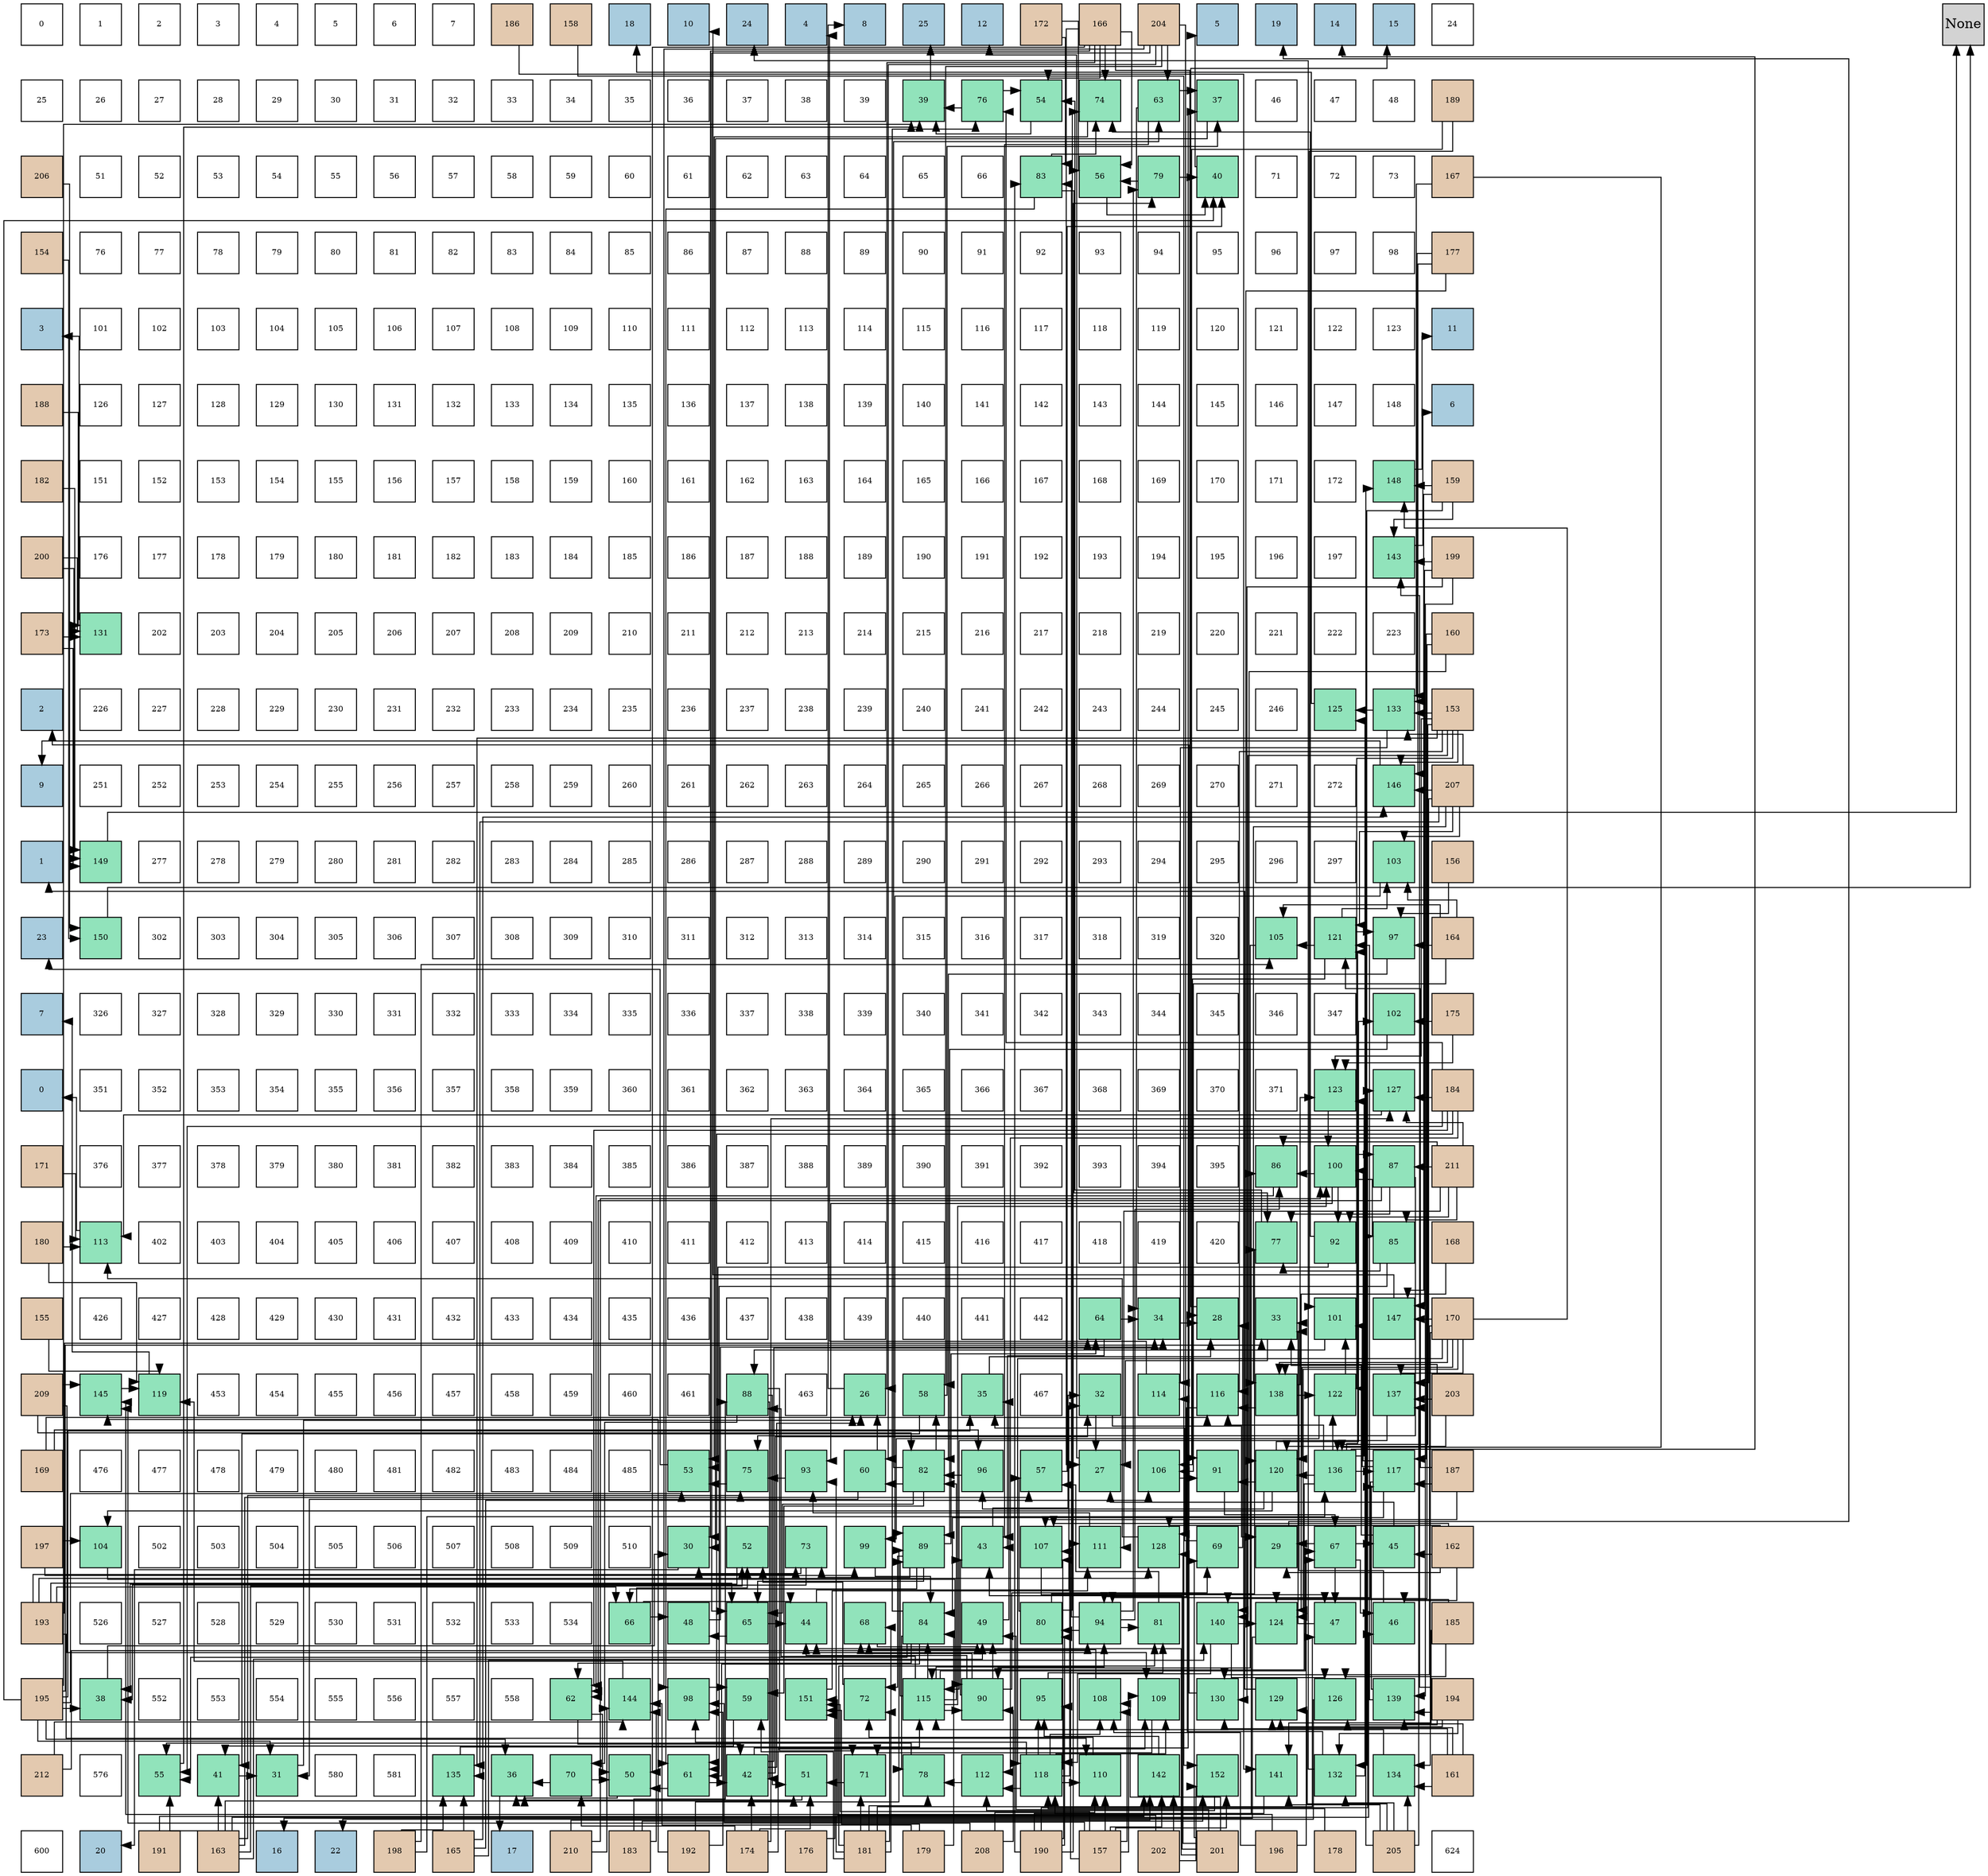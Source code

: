 digraph layout{
 rankdir=TB;
 splines=ortho;
 node [style=filled shape=square fixedsize=true width=0.6];
0[label="0", fontsize=8, fillcolor="#ffffff"];
1[label="1", fontsize=8, fillcolor="#ffffff"];
2[label="2", fontsize=8, fillcolor="#ffffff"];
3[label="3", fontsize=8, fillcolor="#ffffff"];
4[label="4", fontsize=8, fillcolor="#ffffff"];
5[label="5", fontsize=8, fillcolor="#ffffff"];
6[label="6", fontsize=8, fillcolor="#ffffff"];
7[label="7", fontsize=8, fillcolor="#ffffff"];
8[label="186", fontsize=8, fillcolor="#e3c9af"];
9[label="158", fontsize=8, fillcolor="#e3c9af"];
10[label="18", fontsize=8, fillcolor="#a9ccde"];
11[label="10", fontsize=8, fillcolor="#a9ccde"];
12[label="24", fontsize=8, fillcolor="#a9ccde"];
13[label="4", fontsize=8, fillcolor="#a9ccde"];
14[label="8", fontsize=8, fillcolor="#a9ccde"];
15[label="25", fontsize=8, fillcolor="#a9ccde"];
16[label="12", fontsize=8, fillcolor="#a9ccde"];
17[label="172", fontsize=8, fillcolor="#e3c9af"];
18[label="166", fontsize=8, fillcolor="#e3c9af"];
19[label="204", fontsize=8, fillcolor="#e3c9af"];
20[label="5", fontsize=8, fillcolor="#a9ccde"];
21[label="19", fontsize=8, fillcolor="#a9ccde"];
22[label="14", fontsize=8, fillcolor="#a9ccde"];
23[label="15", fontsize=8, fillcolor="#a9ccde"];
24[label="24", fontsize=8, fillcolor="#ffffff"];
25[label="25", fontsize=8, fillcolor="#ffffff"];
26[label="26", fontsize=8, fillcolor="#ffffff"];
27[label="27", fontsize=8, fillcolor="#ffffff"];
28[label="28", fontsize=8, fillcolor="#ffffff"];
29[label="29", fontsize=8, fillcolor="#ffffff"];
30[label="30", fontsize=8, fillcolor="#ffffff"];
31[label="31", fontsize=8, fillcolor="#ffffff"];
32[label="32", fontsize=8, fillcolor="#ffffff"];
33[label="33", fontsize=8, fillcolor="#ffffff"];
34[label="34", fontsize=8, fillcolor="#ffffff"];
35[label="35", fontsize=8, fillcolor="#ffffff"];
36[label="36", fontsize=8, fillcolor="#ffffff"];
37[label="37", fontsize=8, fillcolor="#ffffff"];
38[label="38", fontsize=8, fillcolor="#ffffff"];
39[label="39", fontsize=8, fillcolor="#ffffff"];
40[label="39", fontsize=8, fillcolor="#91e3bb"];
41[label="76", fontsize=8, fillcolor="#91e3bb"];
42[label="54", fontsize=8, fillcolor="#91e3bb"];
43[label="74", fontsize=8, fillcolor="#91e3bb"];
44[label="63", fontsize=8, fillcolor="#91e3bb"];
45[label="37", fontsize=8, fillcolor="#91e3bb"];
46[label="46", fontsize=8, fillcolor="#ffffff"];
47[label="47", fontsize=8, fillcolor="#ffffff"];
48[label="48", fontsize=8, fillcolor="#ffffff"];
49[label="189", fontsize=8, fillcolor="#e3c9af"];
50[label="206", fontsize=8, fillcolor="#e3c9af"];
51[label="51", fontsize=8, fillcolor="#ffffff"];
52[label="52", fontsize=8, fillcolor="#ffffff"];
53[label="53", fontsize=8, fillcolor="#ffffff"];
54[label="54", fontsize=8, fillcolor="#ffffff"];
55[label="55", fontsize=8, fillcolor="#ffffff"];
56[label="56", fontsize=8, fillcolor="#ffffff"];
57[label="57", fontsize=8, fillcolor="#ffffff"];
58[label="58", fontsize=8, fillcolor="#ffffff"];
59[label="59", fontsize=8, fillcolor="#ffffff"];
60[label="60", fontsize=8, fillcolor="#ffffff"];
61[label="61", fontsize=8, fillcolor="#ffffff"];
62[label="62", fontsize=8, fillcolor="#ffffff"];
63[label="63", fontsize=8, fillcolor="#ffffff"];
64[label="64", fontsize=8, fillcolor="#ffffff"];
65[label="65", fontsize=8, fillcolor="#ffffff"];
66[label="66", fontsize=8, fillcolor="#ffffff"];
67[label="83", fontsize=8, fillcolor="#91e3bb"];
68[label="56", fontsize=8, fillcolor="#91e3bb"];
69[label="79", fontsize=8, fillcolor="#91e3bb"];
70[label="40", fontsize=8, fillcolor="#91e3bb"];
71[label="71", fontsize=8, fillcolor="#ffffff"];
72[label="72", fontsize=8, fillcolor="#ffffff"];
73[label="73", fontsize=8, fillcolor="#ffffff"];
74[label="167", fontsize=8, fillcolor="#e3c9af"];
75[label="154", fontsize=8, fillcolor="#e3c9af"];
76[label="76", fontsize=8, fillcolor="#ffffff"];
77[label="77", fontsize=8, fillcolor="#ffffff"];
78[label="78", fontsize=8, fillcolor="#ffffff"];
79[label="79", fontsize=8, fillcolor="#ffffff"];
80[label="80", fontsize=8, fillcolor="#ffffff"];
81[label="81", fontsize=8, fillcolor="#ffffff"];
82[label="82", fontsize=8, fillcolor="#ffffff"];
83[label="83", fontsize=8, fillcolor="#ffffff"];
84[label="84", fontsize=8, fillcolor="#ffffff"];
85[label="85", fontsize=8, fillcolor="#ffffff"];
86[label="86", fontsize=8, fillcolor="#ffffff"];
87[label="87", fontsize=8, fillcolor="#ffffff"];
88[label="88", fontsize=8, fillcolor="#ffffff"];
89[label="89", fontsize=8, fillcolor="#ffffff"];
90[label="90", fontsize=8, fillcolor="#ffffff"];
91[label="91", fontsize=8, fillcolor="#ffffff"];
92[label="92", fontsize=8, fillcolor="#ffffff"];
93[label="93", fontsize=8, fillcolor="#ffffff"];
94[label="94", fontsize=8, fillcolor="#ffffff"];
95[label="95", fontsize=8, fillcolor="#ffffff"];
96[label="96", fontsize=8, fillcolor="#ffffff"];
97[label="97", fontsize=8, fillcolor="#ffffff"];
98[label="98", fontsize=8, fillcolor="#ffffff"];
99[label="177", fontsize=8, fillcolor="#e3c9af"];
100[label="3", fontsize=8, fillcolor="#a9ccde"];
101[label="101", fontsize=8, fillcolor="#ffffff"];
102[label="102", fontsize=8, fillcolor="#ffffff"];
103[label="103", fontsize=8, fillcolor="#ffffff"];
104[label="104", fontsize=8, fillcolor="#ffffff"];
105[label="105", fontsize=8, fillcolor="#ffffff"];
106[label="106", fontsize=8, fillcolor="#ffffff"];
107[label="107", fontsize=8, fillcolor="#ffffff"];
108[label="108", fontsize=8, fillcolor="#ffffff"];
109[label="109", fontsize=8, fillcolor="#ffffff"];
110[label="110", fontsize=8, fillcolor="#ffffff"];
111[label="111", fontsize=8, fillcolor="#ffffff"];
112[label="112", fontsize=8, fillcolor="#ffffff"];
113[label="113", fontsize=8, fillcolor="#ffffff"];
114[label="114", fontsize=8, fillcolor="#ffffff"];
115[label="115", fontsize=8, fillcolor="#ffffff"];
116[label="116", fontsize=8, fillcolor="#ffffff"];
117[label="117", fontsize=8, fillcolor="#ffffff"];
118[label="118", fontsize=8, fillcolor="#ffffff"];
119[label="119", fontsize=8, fillcolor="#ffffff"];
120[label="120", fontsize=8, fillcolor="#ffffff"];
121[label="121", fontsize=8, fillcolor="#ffffff"];
122[label="122", fontsize=8, fillcolor="#ffffff"];
123[label="123", fontsize=8, fillcolor="#ffffff"];
124[label="11", fontsize=8, fillcolor="#a9ccde"];
125[label="188", fontsize=8, fillcolor="#e3c9af"];
126[label="126", fontsize=8, fillcolor="#ffffff"];
127[label="127", fontsize=8, fillcolor="#ffffff"];
128[label="128", fontsize=8, fillcolor="#ffffff"];
129[label="129", fontsize=8, fillcolor="#ffffff"];
130[label="130", fontsize=8, fillcolor="#ffffff"];
131[label="131", fontsize=8, fillcolor="#ffffff"];
132[label="132", fontsize=8, fillcolor="#ffffff"];
133[label="133", fontsize=8, fillcolor="#ffffff"];
134[label="134", fontsize=8, fillcolor="#ffffff"];
135[label="135", fontsize=8, fillcolor="#ffffff"];
136[label="136", fontsize=8, fillcolor="#ffffff"];
137[label="137", fontsize=8, fillcolor="#ffffff"];
138[label="138", fontsize=8, fillcolor="#ffffff"];
139[label="139", fontsize=8, fillcolor="#ffffff"];
140[label="140", fontsize=8, fillcolor="#ffffff"];
141[label="141", fontsize=8, fillcolor="#ffffff"];
142[label="142", fontsize=8, fillcolor="#ffffff"];
143[label="143", fontsize=8, fillcolor="#ffffff"];
144[label="144", fontsize=8, fillcolor="#ffffff"];
145[label="145", fontsize=8, fillcolor="#ffffff"];
146[label="146", fontsize=8, fillcolor="#ffffff"];
147[label="147", fontsize=8, fillcolor="#ffffff"];
148[label="148", fontsize=8, fillcolor="#ffffff"];
149[label="6", fontsize=8, fillcolor="#a9ccde"];
150[label="182", fontsize=8, fillcolor="#e3c9af"];
151[label="151", fontsize=8, fillcolor="#ffffff"];
152[label="152", fontsize=8, fillcolor="#ffffff"];
153[label="153", fontsize=8, fillcolor="#ffffff"];
154[label="154", fontsize=8, fillcolor="#ffffff"];
155[label="155", fontsize=8, fillcolor="#ffffff"];
156[label="156", fontsize=8, fillcolor="#ffffff"];
157[label="157", fontsize=8, fillcolor="#ffffff"];
158[label="158", fontsize=8, fillcolor="#ffffff"];
159[label="159", fontsize=8, fillcolor="#ffffff"];
160[label="160", fontsize=8, fillcolor="#ffffff"];
161[label="161", fontsize=8, fillcolor="#ffffff"];
162[label="162", fontsize=8, fillcolor="#ffffff"];
163[label="163", fontsize=8, fillcolor="#ffffff"];
164[label="164", fontsize=8, fillcolor="#ffffff"];
165[label="165", fontsize=8, fillcolor="#ffffff"];
166[label="166", fontsize=8, fillcolor="#ffffff"];
167[label="167", fontsize=8, fillcolor="#ffffff"];
168[label="168", fontsize=8, fillcolor="#ffffff"];
169[label="169", fontsize=8, fillcolor="#ffffff"];
170[label="170", fontsize=8, fillcolor="#ffffff"];
171[label="171", fontsize=8, fillcolor="#ffffff"];
172[label="172", fontsize=8, fillcolor="#ffffff"];
173[label="148", fontsize=8, fillcolor="#91e3bb"];
174[label="159", fontsize=8, fillcolor="#e3c9af"];
175[label="200", fontsize=8, fillcolor="#e3c9af"];
176[label="176", fontsize=8, fillcolor="#ffffff"];
177[label="177", fontsize=8, fillcolor="#ffffff"];
178[label="178", fontsize=8, fillcolor="#ffffff"];
179[label="179", fontsize=8, fillcolor="#ffffff"];
180[label="180", fontsize=8, fillcolor="#ffffff"];
181[label="181", fontsize=8, fillcolor="#ffffff"];
182[label="182", fontsize=8, fillcolor="#ffffff"];
183[label="183", fontsize=8, fillcolor="#ffffff"];
184[label="184", fontsize=8, fillcolor="#ffffff"];
185[label="185", fontsize=8, fillcolor="#ffffff"];
186[label="186", fontsize=8, fillcolor="#ffffff"];
187[label="187", fontsize=8, fillcolor="#ffffff"];
188[label="188", fontsize=8, fillcolor="#ffffff"];
189[label="189", fontsize=8, fillcolor="#ffffff"];
190[label="190", fontsize=8, fillcolor="#ffffff"];
191[label="191", fontsize=8, fillcolor="#ffffff"];
192[label="192", fontsize=8, fillcolor="#ffffff"];
193[label="193", fontsize=8, fillcolor="#ffffff"];
194[label="194", fontsize=8, fillcolor="#ffffff"];
195[label="195", fontsize=8, fillcolor="#ffffff"];
196[label="196", fontsize=8, fillcolor="#ffffff"];
197[label="197", fontsize=8, fillcolor="#ffffff"];
198[label="143", fontsize=8, fillcolor="#91e3bb"];
199[label="199", fontsize=8, fillcolor="#e3c9af"];
200[label="173", fontsize=8, fillcolor="#e3c9af"];
201[label="131", fontsize=8, fillcolor="#91e3bb"];
202[label="202", fontsize=8, fillcolor="#ffffff"];
203[label="203", fontsize=8, fillcolor="#ffffff"];
204[label="204", fontsize=8, fillcolor="#ffffff"];
205[label="205", fontsize=8, fillcolor="#ffffff"];
206[label="206", fontsize=8, fillcolor="#ffffff"];
207[label="207", fontsize=8, fillcolor="#ffffff"];
208[label="208", fontsize=8, fillcolor="#ffffff"];
209[label="209", fontsize=8, fillcolor="#ffffff"];
210[label="210", fontsize=8, fillcolor="#ffffff"];
211[label="211", fontsize=8, fillcolor="#ffffff"];
212[label="212", fontsize=8, fillcolor="#ffffff"];
213[label="213", fontsize=8, fillcolor="#ffffff"];
214[label="214", fontsize=8, fillcolor="#ffffff"];
215[label="215", fontsize=8, fillcolor="#ffffff"];
216[label="216", fontsize=8, fillcolor="#ffffff"];
217[label="217", fontsize=8, fillcolor="#ffffff"];
218[label="218", fontsize=8, fillcolor="#ffffff"];
219[label="219", fontsize=8, fillcolor="#ffffff"];
220[label="220", fontsize=8, fillcolor="#ffffff"];
221[label="221", fontsize=8, fillcolor="#ffffff"];
222[label="222", fontsize=8, fillcolor="#ffffff"];
223[label="223", fontsize=8, fillcolor="#ffffff"];
224[label="160", fontsize=8, fillcolor="#e3c9af"];
225[label="2", fontsize=8, fillcolor="#a9ccde"];
226[label="226", fontsize=8, fillcolor="#ffffff"];
227[label="227", fontsize=8, fillcolor="#ffffff"];
228[label="228", fontsize=8, fillcolor="#ffffff"];
229[label="229", fontsize=8, fillcolor="#ffffff"];
230[label="230", fontsize=8, fillcolor="#ffffff"];
231[label="231", fontsize=8, fillcolor="#ffffff"];
232[label="232", fontsize=8, fillcolor="#ffffff"];
233[label="233", fontsize=8, fillcolor="#ffffff"];
234[label="234", fontsize=8, fillcolor="#ffffff"];
235[label="235", fontsize=8, fillcolor="#ffffff"];
236[label="236", fontsize=8, fillcolor="#ffffff"];
237[label="237", fontsize=8, fillcolor="#ffffff"];
238[label="238", fontsize=8, fillcolor="#ffffff"];
239[label="239", fontsize=8, fillcolor="#ffffff"];
240[label="240", fontsize=8, fillcolor="#ffffff"];
241[label="241", fontsize=8, fillcolor="#ffffff"];
242[label="242", fontsize=8, fillcolor="#ffffff"];
243[label="243", fontsize=8, fillcolor="#ffffff"];
244[label="244", fontsize=8, fillcolor="#ffffff"];
245[label="245", fontsize=8, fillcolor="#ffffff"];
246[label="246", fontsize=8, fillcolor="#ffffff"];
247[label="125", fontsize=8, fillcolor="#91e3bb"];
248[label="133", fontsize=8, fillcolor="#91e3bb"];
249[label="153", fontsize=8, fillcolor="#e3c9af"];
250[label="9", fontsize=8, fillcolor="#a9ccde"];
251[label="251", fontsize=8, fillcolor="#ffffff"];
252[label="252", fontsize=8, fillcolor="#ffffff"];
253[label="253", fontsize=8, fillcolor="#ffffff"];
254[label="254", fontsize=8, fillcolor="#ffffff"];
255[label="255", fontsize=8, fillcolor="#ffffff"];
256[label="256", fontsize=8, fillcolor="#ffffff"];
257[label="257", fontsize=8, fillcolor="#ffffff"];
258[label="258", fontsize=8, fillcolor="#ffffff"];
259[label="259", fontsize=8, fillcolor="#ffffff"];
260[label="260", fontsize=8, fillcolor="#ffffff"];
261[label="261", fontsize=8, fillcolor="#ffffff"];
262[label="262", fontsize=8, fillcolor="#ffffff"];
263[label="263", fontsize=8, fillcolor="#ffffff"];
264[label="264", fontsize=8, fillcolor="#ffffff"];
265[label="265", fontsize=8, fillcolor="#ffffff"];
266[label="266", fontsize=8, fillcolor="#ffffff"];
267[label="267", fontsize=8, fillcolor="#ffffff"];
268[label="268", fontsize=8, fillcolor="#ffffff"];
269[label="269", fontsize=8, fillcolor="#ffffff"];
270[label="270", fontsize=8, fillcolor="#ffffff"];
271[label="271", fontsize=8, fillcolor="#ffffff"];
272[label="272", fontsize=8, fillcolor="#ffffff"];
273[label="146", fontsize=8, fillcolor="#91e3bb"];
274[label="207", fontsize=8, fillcolor="#e3c9af"];
275[label="1", fontsize=8, fillcolor="#a9ccde"];
276[label="149", fontsize=8, fillcolor="#91e3bb"];
277[label="277", fontsize=8, fillcolor="#ffffff"];
278[label="278", fontsize=8, fillcolor="#ffffff"];
279[label="279", fontsize=8, fillcolor="#ffffff"];
280[label="280", fontsize=8, fillcolor="#ffffff"];
281[label="281", fontsize=8, fillcolor="#ffffff"];
282[label="282", fontsize=8, fillcolor="#ffffff"];
283[label="283", fontsize=8, fillcolor="#ffffff"];
284[label="284", fontsize=8, fillcolor="#ffffff"];
285[label="285", fontsize=8, fillcolor="#ffffff"];
286[label="286", fontsize=8, fillcolor="#ffffff"];
287[label="287", fontsize=8, fillcolor="#ffffff"];
288[label="288", fontsize=8, fillcolor="#ffffff"];
289[label="289", fontsize=8, fillcolor="#ffffff"];
290[label="290", fontsize=8, fillcolor="#ffffff"];
291[label="291", fontsize=8, fillcolor="#ffffff"];
292[label="292", fontsize=8, fillcolor="#ffffff"];
293[label="293", fontsize=8, fillcolor="#ffffff"];
294[label="294", fontsize=8, fillcolor="#ffffff"];
295[label="295", fontsize=8, fillcolor="#ffffff"];
296[label="296", fontsize=8, fillcolor="#ffffff"];
297[label="297", fontsize=8, fillcolor="#ffffff"];
298[label="103", fontsize=8, fillcolor="#91e3bb"];
299[label="156", fontsize=8, fillcolor="#e3c9af"];
300[label="23", fontsize=8, fillcolor="#a9ccde"];
301[label="150", fontsize=8, fillcolor="#91e3bb"];
302[label="302", fontsize=8, fillcolor="#ffffff"];
303[label="303", fontsize=8, fillcolor="#ffffff"];
304[label="304", fontsize=8, fillcolor="#ffffff"];
305[label="305", fontsize=8, fillcolor="#ffffff"];
306[label="306", fontsize=8, fillcolor="#ffffff"];
307[label="307", fontsize=8, fillcolor="#ffffff"];
308[label="308", fontsize=8, fillcolor="#ffffff"];
309[label="309", fontsize=8, fillcolor="#ffffff"];
310[label="310", fontsize=8, fillcolor="#ffffff"];
311[label="311", fontsize=8, fillcolor="#ffffff"];
312[label="312", fontsize=8, fillcolor="#ffffff"];
313[label="313", fontsize=8, fillcolor="#ffffff"];
314[label="314", fontsize=8, fillcolor="#ffffff"];
315[label="315", fontsize=8, fillcolor="#ffffff"];
316[label="316", fontsize=8, fillcolor="#ffffff"];
317[label="317", fontsize=8, fillcolor="#ffffff"];
318[label="318", fontsize=8, fillcolor="#ffffff"];
319[label="319", fontsize=8, fillcolor="#ffffff"];
320[label="320", fontsize=8, fillcolor="#ffffff"];
321[label="105", fontsize=8, fillcolor="#91e3bb"];
322[label="121", fontsize=8, fillcolor="#91e3bb"];
323[label="97", fontsize=8, fillcolor="#91e3bb"];
324[label="164", fontsize=8, fillcolor="#e3c9af"];
325[label="7", fontsize=8, fillcolor="#a9ccde"];
326[label="326", fontsize=8, fillcolor="#ffffff"];
327[label="327", fontsize=8, fillcolor="#ffffff"];
328[label="328", fontsize=8, fillcolor="#ffffff"];
329[label="329", fontsize=8, fillcolor="#ffffff"];
330[label="330", fontsize=8, fillcolor="#ffffff"];
331[label="331", fontsize=8, fillcolor="#ffffff"];
332[label="332", fontsize=8, fillcolor="#ffffff"];
333[label="333", fontsize=8, fillcolor="#ffffff"];
334[label="334", fontsize=8, fillcolor="#ffffff"];
335[label="335", fontsize=8, fillcolor="#ffffff"];
336[label="336", fontsize=8, fillcolor="#ffffff"];
337[label="337", fontsize=8, fillcolor="#ffffff"];
338[label="338", fontsize=8, fillcolor="#ffffff"];
339[label="339", fontsize=8, fillcolor="#ffffff"];
340[label="340", fontsize=8, fillcolor="#ffffff"];
341[label="341", fontsize=8, fillcolor="#ffffff"];
342[label="342", fontsize=8, fillcolor="#ffffff"];
343[label="343", fontsize=8, fillcolor="#ffffff"];
344[label="344", fontsize=8, fillcolor="#ffffff"];
345[label="345", fontsize=8, fillcolor="#ffffff"];
346[label="346", fontsize=8, fillcolor="#ffffff"];
347[label="347", fontsize=8, fillcolor="#ffffff"];
348[label="102", fontsize=8, fillcolor="#91e3bb"];
349[label="175", fontsize=8, fillcolor="#e3c9af"];
350[label="0", fontsize=8, fillcolor="#a9ccde"];
351[label="351", fontsize=8, fillcolor="#ffffff"];
352[label="352", fontsize=8, fillcolor="#ffffff"];
353[label="353", fontsize=8, fillcolor="#ffffff"];
354[label="354", fontsize=8, fillcolor="#ffffff"];
355[label="355", fontsize=8, fillcolor="#ffffff"];
356[label="356", fontsize=8, fillcolor="#ffffff"];
357[label="357", fontsize=8, fillcolor="#ffffff"];
358[label="358", fontsize=8, fillcolor="#ffffff"];
359[label="359", fontsize=8, fillcolor="#ffffff"];
360[label="360", fontsize=8, fillcolor="#ffffff"];
361[label="361", fontsize=8, fillcolor="#ffffff"];
362[label="362", fontsize=8, fillcolor="#ffffff"];
363[label="363", fontsize=8, fillcolor="#ffffff"];
364[label="364", fontsize=8, fillcolor="#ffffff"];
365[label="365", fontsize=8, fillcolor="#ffffff"];
366[label="366", fontsize=8, fillcolor="#ffffff"];
367[label="367", fontsize=8, fillcolor="#ffffff"];
368[label="368", fontsize=8, fillcolor="#ffffff"];
369[label="369", fontsize=8, fillcolor="#ffffff"];
370[label="370", fontsize=8, fillcolor="#ffffff"];
371[label="371", fontsize=8, fillcolor="#ffffff"];
372[label="123", fontsize=8, fillcolor="#91e3bb"];
373[label="127", fontsize=8, fillcolor="#91e3bb"];
374[label="184", fontsize=8, fillcolor="#e3c9af"];
375[label="171", fontsize=8, fillcolor="#e3c9af"];
376[label="376", fontsize=8, fillcolor="#ffffff"];
377[label="377", fontsize=8, fillcolor="#ffffff"];
378[label="378", fontsize=8, fillcolor="#ffffff"];
379[label="379", fontsize=8, fillcolor="#ffffff"];
380[label="380", fontsize=8, fillcolor="#ffffff"];
381[label="381", fontsize=8, fillcolor="#ffffff"];
382[label="382", fontsize=8, fillcolor="#ffffff"];
383[label="383", fontsize=8, fillcolor="#ffffff"];
384[label="384", fontsize=8, fillcolor="#ffffff"];
385[label="385", fontsize=8, fillcolor="#ffffff"];
386[label="386", fontsize=8, fillcolor="#ffffff"];
387[label="387", fontsize=8, fillcolor="#ffffff"];
388[label="388", fontsize=8, fillcolor="#ffffff"];
389[label="389", fontsize=8, fillcolor="#ffffff"];
390[label="390", fontsize=8, fillcolor="#ffffff"];
391[label="391", fontsize=8, fillcolor="#ffffff"];
392[label="392", fontsize=8, fillcolor="#ffffff"];
393[label="393", fontsize=8, fillcolor="#ffffff"];
394[label="394", fontsize=8, fillcolor="#ffffff"];
395[label="395", fontsize=8, fillcolor="#ffffff"];
396[label="86", fontsize=8, fillcolor="#91e3bb"];
397[label="100", fontsize=8, fillcolor="#91e3bb"];
398[label="87", fontsize=8, fillcolor="#91e3bb"];
399[label="211", fontsize=8, fillcolor="#e3c9af"];
400[label="180", fontsize=8, fillcolor="#e3c9af"];
401[label="113", fontsize=8, fillcolor="#91e3bb"];
402[label="402", fontsize=8, fillcolor="#ffffff"];
403[label="403", fontsize=8, fillcolor="#ffffff"];
404[label="404", fontsize=8, fillcolor="#ffffff"];
405[label="405", fontsize=8, fillcolor="#ffffff"];
406[label="406", fontsize=8, fillcolor="#ffffff"];
407[label="407", fontsize=8, fillcolor="#ffffff"];
408[label="408", fontsize=8, fillcolor="#ffffff"];
409[label="409", fontsize=8, fillcolor="#ffffff"];
410[label="410", fontsize=8, fillcolor="#ffffff"];
411[label="411", fontsize=8, fillcolor="#ffffff"];
412[label="412", fontsize=8, fillcolor="#ffffff"];
413[label="413", fontsize=8, fillcolor="#ffffff"];
414[label="414", fontsize=8, fillcolor="#ffffff"];
415[label="415", fontsize=8, fillcolor="#ffffff"];
416[label="416", fontsize=8, fillcolor="#ffffff"];
417[label="417", fontsize=8, fillcolor="#ffffff"];
418[label="418", fontsize=8, fillcolor="#ffffff"];
419[label="419", fontsize=8, fillcolor="#ffffff"];
420[label="420", fontsize=8, fillcolor="#ffffff"];
421[label="77", fontsize=8, fillcolor="#91e3bb"];
422[label="92", fontsize=8, fillcolor="#91e3bb"];
423[label="85", fontsize=8, fillcolor="#91e3bb"];
424[label="168", fontsize=8, fillcolor="#e3c9af"];
425[label="155", fontsize=8, fillcolor="#e3c9af"];
426[label="426", fontsize=8, fillcolor="#ffffff"];
427[label="427", fontsize=8, fillcolor="#ffffff"];
428[label="428", fontsize=8, fillcolor="#ffffff"];
429[label="429", fontsize=8, fillcolor="#ffffff"];
430[label="430", fontsize=8, fillcolor="#ffffff"];
431[label="431", fontsize=8, fillcolor="#ffffff"];
432[label="432", fontsize=8, fillcolor="#ffffff"];
433[label="433", fontsize=8, fillcolor="#ffffff"];
434[label="434", fontsize=8, fillcolor="#ffffff"];
435[label="435", fontsize=8, fillcolor="#ffffff"];
436[label="436", fontsize=8, fillcolor="#ffffff"];
437[label="437", fontsize=8, fillcolor="#ffffff"];
438[label="438", fontsize=8, fillcolor="#ffffff"];
439[label="439", fontsize=8, fillcolor="#ffffff"];
440[label="440", fontsize=8, fillcolor="#ffffff"];
441[label="441", fontsize=8, fillcolor="#ffffff"];
442[label="442", fontsize=8, fillcolor="#ffffff"];
443[label="64", fontsize=8, fillcolor="#91e3bb"];
444[label="34", fontsize=8, fillcolor="#91e3bb"];
445[label="28", fontsize=8, fillcolor="#91e3bb"];
446[label="33", fontsize=8, fillcolor="#91e3bb"];
447[label="101", fontsize=8, fillcolor="#91e3bb"];
448[label="147", fontsize=8, fillcolor="#91e3bb"];
449[label="170", fontsize=8, fillcolor="#e3c9af"];
450[label="209", fontsize=8, fillcolor="#e3c9af"];
451[label="145", fontsize=8, fillcolor="#91e3bb"];
452[label="119", fontsize=8, fillcolor="#91e3bb"];
453[label="453", fontsize=8, fillcolor="#ffffff"];
454[label="454", fontsize=8, fillcolor="#ffffff"];
455[label="455", fontsize=8, fillcolor="#ffffff"];
456[label="456", fontsize=8, fillcolor="#ffffff"];
457[label="457", fontsize=8, fillcolor="#ffffff"];
458[label="458", fontsize=8, fillcolor="#ffffff"];
459[label="459", fontsize=8, fillcolor="#ffffff"];
460[label="460", fontsize=8, fillcolor="#ffffff"];
461[label="461", fontsize=8, fillcolor="#ffffff"];
462[label="88", fontsize=8, fillcolor="#91e3bb"];
463[label="463", fontsize=8, fillcolor="#ffffff"];
464[label="26", fontsize=8, fillcolor="#91e3bb"];
465[label="58", fontsize=8, fillcolor="#91e3bb"];
466[label="35", fontsize=8, fillcolor="#91e3bb"];
467[label="467", fontsize=8, fillcolor="#ffffff"];
468[label="32", fontsize=8, fillcolor="#91e3bb"];
469[label="114", fontsize=8, fillcolor="#91e3bb"];
470[label="116", fontsize=8, fillcolor="#91e3bb"];
471[label="138", fontsize=8, fillcolor="#91e3bb"];
472[label="122", fontsize=8, fillcolor="#91e3bb"];
473[label="137", fontsize=8, fillcolor="#91e3bb"];
474[label="203", fontsize=8, fillcolor="#e3c9af"];
475[label="169", fontsize=8, fillcolor="#e3c9af"];
476[label="476", fontsize=8, fillcolor="#ffffff"];
477[label="477", fontsize=8, fillcolor="#ffffff"];
478[label="478", fontsize=8, fillcolor="#ffffff"];
479[label="479", fontsize=8, fillcolor="#ffffff"];
480[label="480", fontsize=8, fillcolor="#ffffff"];
481[label="481", fontsize=8, fillcolor="#ffffff"];
482[label="482", fontsize=8, fillcolor="#ffffff"];
483[label="483", fontsize=8, fillcolor="#ffffff"];
484[label="484", fontsize=8, fillcolor="#ffffff"];
485[label="485", fontsize=8, fillcolor="#ffffff"];
486[label="53", fontsize=8, fillcolor="#91e3bb"];
487[label="75", fontsize=8, fillcolor="#91e3bb"];
488[label="93", fontsize=8, fillcolor="#91e3bb"];
489[label="60", fontsize=8, fillcolor="#91e3bb"];
490[label="82", fontsize=8, fillcolor="#91e3bb"];
491[label="96", fontsize=8, fillcolor="#91e3bb"];
492[label="57", fontsize=8, fillcolor="#91e3bb"];
493[label="27", fontsize=8, fillcolor="#91e3bb"];
494[label="106", fontsize=8, fillcolor="#91e3bb"];
495[label="91", fontsize=8, fillcolor="#91e3bb"];
496[label="120", fontsize=8, fillcolor="#91e3bb"];
497[label="136", fontsize=8, fillcolor="#91e3bb"];
498[label="117", fontsize=8, fillcolor="#91e3bb"];
499[label="187", fontsize=8, fillcolor="#e3c9af"];
500[label="197", fontsize=8, fillcolor="#e3c9af"];
501[label="104", fontsize=8, fillcolor="#91e3bb"];
502[label="502", fontsize=8, fillcolor="#ffffff"];
503[label="503", fontsize=8, fillcolor="#ffffff"];
504[label="504", fontsize=8, fillcolor="#ffffff"];
505[label="505", fontsize=8, fillcolor="#ffffff"];
506[label="506", fontsize=8, fillcolor="#ffffff"];
507[label="507", fontsize=8, fillcolor="#ffffff"];
508[label="508", fontsize=8, fillcolor="#ffffff"];
509[label="509", fontsize=8, fillcolor="#ffffff"];
510[label="510", fontsize=8, fillcolor="#ffffff"];
511[label="30", fontsize=8, fillcolor="#91e3bb"];
512[label="52", fontsize=8, fillcolor="#91e3bb"];
513[label="73", fontsize=8, fillcolor="#91e3bb"];
514[label="99", fontsize=8, fillcolor="#91e3bb"];
515[label="89", fontsize=8, fillcolor="#91e3bb"];
516[label="43", fontsize=8, fillcolor="#91e3bb"];
517[label="107", fontsize=8, fillcolor="#91e3bb"];
518[label="111", fontsize=8, fillcolor="#91e3bb"];
519[label="128", fontsize=8, fillcolor="#91e3bb"];
520[label="69", fontsize=8, fillcolor="#91e3bb"];
521[label="29", fontsize=8, fillcolor="#91e3bb"];
522[label="67", fontsize=8, fillcolor="#91e3bb"];
523[label="45", fontsize=8, fillcolor="#91e3bb"];
524[label="162", fontsize=8, fillcolor="#e3c9af"];
525[label="193", fontsize=8, fillcolor="#e3c9af"];
526[label="526", fontsize=8, fillcolor="#ffffff"];
527[label="527", fontsize=8, fillcolor="#ffffff"];
528[label="528", fontsize=8, fillcolor="#ffffff"];
529[label="529", fontsize=8, fillcolor="#ffffff"];
530[label="530", fontsize=8, fillcolor="#ffffff"];
531[label="531", fontsize=8, fillcolor="#ffffff"];
532[label="532", fontsize=8, fillcolor="#ffffff"];
533[label="533", fontsize=8, fillcolor="#ffffff"];
534[label="534", fontsize=8, fillcolor="#ffffff"];
535[label="66", fontsize=8, fillcolor="#91e3bb"];
536[label="48", fontsize=8, fillcolor="#91e3bb"];
537[label="65", fontsize=8, fillcolor="#91e3bb"];
538[label="44", fontsize=8, fillcolor="#91e3bb"];
539[label="68", fontsize=8, fillcolor="#91e3bb"];
540[label="84", fontsize=8, fillcolor="#91e3bb"];
541[label="49", fontsize=8, fillcolor="#91e3bb"];
542[label="80", fontsize=8, fillcolor="#91e3bb"];
543[label="94", fontsize=8, fillcolor="#91e3bb"];
544[label="81", fontsize=8, fillcolor="#91e3bb"];
545[label="140", fontsize=8, fillcolor="#91e3bb"];
546[label="124", fontsize=8, fillcolor="#91e3bb"];
547[label="47", fontsize=8, fillcolor="#91e3bb"];
548[label="46", fontsize=8, fillcolor="#91e3bb"];
549[label="185", fontsize=8, fillcolor="#e3c9af"];
550[label="195", fontsize=8, fillcolor="#e3c9af"];
551[label="38", fontsize=8, fillcolor="#91e3bb"];
552[label="552", fontsize=8, fillcolor="#ffffff"];
553[label="553", fontsize=8, fillcolor="#ffffff"];
554[label="554", fontsize=8, fillcolor="#ffffff"];
555[label="555", fontsize=8, fillcolor="#ffffff"];
556[label="556", fontsize=8, fillcolor="#ffffff"];
557[label="557", fontsize=8, fillcolor="#ffffff"];
558[label="558", fontsize=8, fillcolor="#ffffff"];
559[label="62", fontsize=8, fillcolor="#91e3bb"];
560[label="144", fontsize=8, fillcolor="#91e3bb"];
561[label="98", fontsize=8, fillcolor="#91e3bb"];
562[label="59", fontsize=8, fillcolor="#91e3bb"];
563[label="151", fontsize=8, fillcolor="#91e3bb"];
564[label="72", fontsize=8, fillcolor="#91e3bb"];
565[label="115", fontsize=8, fillcolor="#91e3bb"];
566[label="90", fontsize=8, fillcolor="#91e3bb"];
567[label="95", fontsize=8, fillcolor="#91e3bb"];
568[label="108", fontsize=8, fillcolor="#91e3bb"];
569[label="109", fontsize=8, fillcolor="#91e3bb"];
570[label="130", fontsize=8, fillcolor="#91e3bb"];
571[label="129", fontsize=8, fillcolor="#91e3bb"];
572[label="126", fontsize=8, fillcolor="#91e3bb"];
573[label="139", fontsize=8, fillcolor="#91e3bb"];
574[label="194", fontsize=8, fillcolor="#e3c9af"];
575[label="212", fontsize=8, fillcolor="#e3c9af"];
576[label="576", fontsize=8, fillcolor="#ffffff"];
577[label="55", fontsize=8, fillcolor="#91e3bb"];
578[label="41", fontsize=8, fillcolor="#91e3bb"];
579[label="31", fontsize=8, fillcolor="#91e3bb"];
580[label="580", fontsize=8, fillcolor="#ffffff"];
581[label="581", fontsize=8, fillcolor="#ffffff"];
582[label="135", fontsize=8, fillcolor="#91e3bb"];
583[label="36", fontsize=8, fillcolor="#91e3bb"];
584[label="70", fontsize=8, fillcolor="#91e3bb"];
585[label="50", fontsize=8, fillcolor="#91e3bb"];
586[label="61", fontsize=8, fillcolor="#91e3bb"];
587[label="42", fontsize=8, fillcolor="#91e3bb"];
588[label="51", fontsize=8, fillcolor="#91e3bb"];
589[label="71", fontsize=8, fillcolor="#91e3bb"];
590[label="78", fontsize=8, fillcolor="#91e3bb"];
591[label="112", fontsize=8, fillcolor="#91e3bb"];
592[label="118", fontsize=8, fillcolor="#91e3bb"];
593[label="110", fontsize=8, fillcolor="#91e3bb"];
594[label="142", fontsize=8, fillcolor="#91e3bb"];
595[label="152", fontsize=8, fillcolor="#91e3bb"];
596[label="141", fontsize=8, fillcolor="#91e3bb"];
597[label="132", fontsize=8, fillcolor="#91e3bb"];
598[label="134", fontsize=8, fillcolor="#91e3bb"];
599[label="161", fontsize=8, fillcolor="#e3c9af"];
600[label="600", fontsize=8, fillcolor="#ffffff"];
601[label="20", fontsize=8, fillcolor="#a9ccde"];
602[label="191", fontsize=8, fillcolor="#e3c9af"];
603[label="163", fontsize=8, fillcolor="#e3c9af"];
604[label="16", fontsize=8, fillcolor="#a9ccde"];
605[label="22", fontsize=8, fillcolor="#a9ccde"];
606[label="198", fontsize=8, fillcolor="#e3c9af"];
607[label="165", fontsize=8, fillcolor="#e3c9af"];
608[label="17", fontsize=8, fillcolor="#a9ccde"];
609[label="210", fontsize=8, fillcolor="#e3c9af"];
610[label="183", fontsize=8, fillcolor="#e3c9af"];
611[label="192", fontsize=8, fillcolor="#e3c9af"];
612[label="174", fontsize=8, fillcolor="#e3c9af"];
613[label="176", fontsize=8, fillcolor="#e3c9af"];
614[label="181", fontsize=8, fillcolor="#e3c9af"];
615[label="179", fontsize=8, fillcolor="#e3c9af"];
616[label="208", fontsize=8, fillcolor="#e3c9af"];
617[label="190", fontsize=8, fillcolor="#e3c9af"];
618[label="157", fontsize=8, fillcolor="#e3c9af"];
619[label="202", fontsize=8, fillcolor="#e3c9af"];
620[label="201", fontsize=8, fillcolor="#e3c9af"];
621[label="196", fontsize=8, fillcolor="#e3c9af"];
622[label="178", fontsize=8, fillcolor="#e3c9af"];
623[label="205", fontsize=8, fillcolor="#e3c9af"];
624[label="624", fontsize=8, fillcolor="#ffffff"];
edge [constraint=false, style=vis];464 -> 14;
493 -> 16;
445 -> 23;
521 -> 21;
511 -> 601;
579 -> 464;
468 -> 493;
468 -> 521;
446 -> 493;
444 -> 445;
466 -> 445;
583 -> 608;
45 -> 511;
551 -> 511;
40 -> 15;
70 -> 20;
578 -> 579;
587 -> 464;
587 -> 468;
587 -> 444;
587 -> 45;
516 -> 468;
538 -> 468;
523 -> 493;
523 -> 446;
548 -> 446;
547 -> 446;
536 -> 444;
541 -> 466;
585 -> 583;
588 -> 583;
512 -> 551;
486 -> 300;
42 -> 40;
577 -> 40;
68 -> 70;
492 -> 70;
465 -> 45;
465 -> 578;
562 -> 578;
489 -> 464;
489 -> 579;
586 -> 587;
586 -> 585;
559 -> 587;
559 -> 585;
44 -> 444;
44 -> 45;
44 -> 516;
443 -> 444;
443 -> 516;
537 -> 538;
537 -> 536;
535 -> 538;
535 -> 536;
535 -> 512;
522 -> 521;
522 -> 523;
522 -> 548;
522 -> 547;
539 -> 541;
520 -> 445;
520 -> 466;
584 -> 583;
584 -> 585;
589 -> 588;
564 -> 512;
513 -> 511;
513 -> 551;
43 -> 486;
487 -> 486;
41 -> 40;
41 -> 42;
421 -> 42;
590 -> 577;
69 -> 70;
69 -> 68;
542 -> 492;
542 -> 43;
542 -> 421;
544 -> 492;
490 -> 465;
490 -> 562;
490 -> 489;
490 -> 44;
490 -> 537;
67 -> 586;
67 -> 43;
67 -> 421;
540 -> 577;
540 -> 586;
540 -> 559;
540 -> 41;
540 -> 590;
423 -> 586;
423 -> 421;
396 -> 559;
398 -> 559;
398 -> 487;
398 -> 421;
462 -> 587;
462 -> 588;
462 -> 584;
462 -> 589;
515 -> 443;
515 -> 537;
515 -> 535;
515 -> 564;
515 -> 513;
566 -> 516;
566 -> 538;
566 -> 541;
566 -> 539;
566 -> 520;
495 -> 522;
422 -> 486;
422 -> 43;
488 -> 487;
543 -> 69;
543 -> 542;
543 -> 544;
543 -> 67;
543 -> 396;
567 -> 544;
491 -> 490;
323 -> 490;
561 -> 562;
514 -> 540;
397 -> 423;
397 -> 396;
397 -> 398;
397 -> 422;
397 -> 488;
447 -> 462;
348 -> 515;
298 -> 515;
501 -> 566;
321 -> 566;
494 -> 495;
517 -> 547;
568 -> 539;
569 -> 589;
593 -> 564;
518 -> 488;
591 -> 590;
401 -> 350;
469 -> 13;
565 -> 522;
565 -> 490;
565 -> 540;
565 -> 462;
565 -> 515;
565 -> 566;
565 -> 543;
565 -> 397;
470 -> 543;
498 -> 540;
498 -> 543;
498 -> 397;
498 -> 447;
592 -> 567;
592 -> 561;
592 -> 517;
592 -> 568;
592 -> 569;
592 -> 593;
592 -> 518;
592 -> 591;
452 -> 325;
496 -> 495;
496 -> 491;
496 -> 348;
496 -> 501;
322 -> 323;
322 -> 298;
322 -> 321;
322 -> 494;
472 -> 514;
472 -> 447;
372 -> 397;
546 -> 604;
247 -> 10;
572 -> 605;
373 -> 401;
519 -> 401;
571 -> 275;
570 -> 225;
201 -> 100;
597 -> 12;
597 -> 469;
597 -> 247;
248 -> 469;
248 -> 247;
598 -> 565;
582 -> 565;
497 -> 22;
497 -> 565;
497 -> 470;
497 -> 498;
497 -> 496;
497 -> 322;
497 -> 472;
497 -> 372;
473 -> 565;
471 -> 470;
471 -> 472;
471 -> 372;
573 -> 498;
573 -> 322;
545 -> 592;
545 -> 546;
545 -> 572;
596 -> 592;
594 -> 567;
198 -> 149;
560 -> 452;
451 -> 452;
273 -> 250;
448 -> 11;
173 -> 124;
276 -> None;
301 -> None;
563 -> 518;
595 -> 591;
249 -> 470;
249 -> 472;
249 -> 372;
249 -> 248;
249 -> 582;
249 -> 497;
249 -> 545;
249 -> 273;
75 -> 301;
425 -> 452;
299 -> 323;
618 -> 561;
618 -> 517;
618 -> 568;
618 -> 569;
618 -> 593;
618 -> 594;
618 -> 563;
618 -> 595;
9 -> 595;
174 -> 597;
174 -> 198;
174 -> 448;
174 -> 173;
224 -> 498;
224 -> 496;
224 -> 545;
599 -> 571;
599 -> 570;
599 -> 598;
599 -> 573;
524 -> 521;
524 -> 523;
524 -> 548;
524 -> 517;
524 -> 519;
603 -> 578;
603 -> 548;
603 -> 541;
603 -> 588;
603 -> 512;
603 -> 577;
603 -> 492;
603 -> 487;
324 -> 323;
324 -> 298;
324 -> 321;
324 -> 494;
607 -> 494;
607 -> 582;
607 -> 545;
607 -> 273;
18 -> 464;
18 -> 493;
18 -> 445;
18 -> 511;
18 -> 585;
18 -> 42;
18 -> 68;
18 -> 43;
74 -> 248;
74 -> 497;
424 -> 546;
475 -> 491;
475 -> 470;
449 -> 592;
449 -> 496;
449 -> 546;
449 -> 570;
449 -> 598;
449 -> 473;
449 -> 471;
449 -> 448;
449 -> 173;
375 -> 401;
17 -> 68;
17 -> 67;
200 -> 201;
200 -> 276;
612 -> 587;
612 -> 588;
612 -> 584;
612 -> 569;
612 -> 373;
349 -> 348;
349 -> 372;
613 -> 563;
99 -> 248;
99 -> 545;
99 -> 273;
622 -> 592;
615 -> 540;
615 -> 560;
615 -> 563;
400 -> 401;
400 -> 452;
614 -> 547;
614 -> 562;
614 -> 539;
614 -> 589;
614 -> 564;
614 -> 590;
614 -> 544;
614 -> 488;
150 -> 276;
610 -> 462;
610 -> 560;
610 -> 595;
374 -> 577;
374 -> 586;
374 -> 559;
374 -> 41;
374 -> 591;
374 -> 373;
549 -> 546;
549 -> 572;
549 -> 596;
8 -> 596;
499 -> 517;
499 -> 498;
499 -> 322;
125 -> 201;
49 -> 495;
49 -> 447;
617 -> 69;
617 -> 542;
617 -> 67;
617 -> 396;
617 -> 567;
617 -> 373;
602 -> 594;
611 -> 515;
611 -> 561;
611 -> 451;
525 -> 443;
525 -> 537;
525 -> 535;
525 -> 513;
525 -> 593;
525 -> 519;
574 -> 572;
574 -> 571;
574 -> 597;
574 -> 573;
574 -> 198;
550 -> 579;
550 -> 446;
550 -> 466;
550 -> 583;
550 -> 551;
550 -> 40;
550 -> 70;
550 -> 486;
621 -> 522;
621 -> 568;
621 -> 451;
500 -> 514;
500 -> 501;
606 -> 321;
606 -> 582;
606 -> 497;
199 -> 570;
199 -> 573;
199 -> 198;
199 -> 448;
175 -> 201;
175 -> 276;
620 -> 516;
620 -> 538;
620 -> 541;
620 -> 520;
620 -> 568;
620 -> 519;
619 -> 594;
619 -> 563;
619 -> 595;
474 -> 496;
474 -> 473;
474 -> 471;
19 -> 465;
19 -> 489;
19 -> 44;
19 -> 537;
19 -> 561;
19 -> 519;
623 -> 571;
623 -> 597;
623 -> 598;
623 -> 473;
623 -> 596;
623 -> 173;
50 -> 301;
274 -> 298;
274 -> 322;
274 -> 248;
274 -> 582;
274 -> 473;
274 -> 471;
274 -> 273;
616 -> 566;
616 -> 593;
616 -> 451;
450 -> 490;
450 -> 569;
450 -> 451;
609 -> 397;
609 -> 594;
609 -> 560;
399 -> 423;
399 -> 396;
399 -> 398;
399 -> 422;
399 -> 518;
399 -> 373;
575 -> 543;
575 -> 560;
edge [constraint=true, style=invis];
0 -> 25 -> 50 -> 75 -> 100 -> 125 -> 150 -> 175 -> 200 -> 225 -> 250 -> 275 -> 300 -> 325 -> 350 -> 375 -> 400 -> 425 -> 450 -> 475 -> 500 -> 525 -> 550 -> 575 -> 600;
1 -> 26 -> 51 -> 76 -> 101 -> 126 -> 151 -> 176 -> 201 -> 226 -> 251 -> 276 -> 301 -> 326 -> 351 -> 376 -> 401 -> 426 -> 451 -> 476 -> 501 -> 526 -> 551 -> 576 -> 601;
2 -> 27 -> 52 -> 77 -> 102 -> 127 -> 152 -> 177 -> 202 -> 227 -> 252 -> 277 -> 302 -> 327 -> 352 -> 377 -> 402 -> 427 -> 452 -> 477 -> 502 -> 527 -> 552 -> 577 -> 602;
3 -> 28 -> 53 -> 78 -> 103 -> 128 -> 153 -> 178 -> 203 -> 228 -> 253 -> 278 -> 303 -> 328 -> 353 -> 378 -> 403 -> 428 -> 453 -> 478 -> 503 -> 528 -> 553 -> 578 -> 603;
4 -> 29 -> 54 -> 79 -> 104 -> 129 -> 154 -> 179 -> 204 -> 229 -> 254 -> 279 -> 304 -> 329 -> 354 -> 379 -> 404 -> 429 -> 454 -> 479 -> 504 -> 529 -> 554 -> 579 -> 604;
5 -> 30 -> 55 -> 80 -> 105 -> 130 -> 155 -> 180 -> 205 -> 230 -> 255 -> 280 -> 305 -> 330 -> 355 -> 380 -> 405 -> 430 -> 455 -> 480 -> 505 -> 530 -> 555 -> 580 -> 605;
6 -> 31 -> 56 -> 81 -> 106 -> 131 -> 156 -> 181 -> 206 -> 231 -> 256 -> 281 -> 306 -> 331 -> 356 -> 381 -> 406 -> 431 -> 456 -> 481 -> 506 -> 531 -> 556 -> 581 -> 606;
7 -> 32 -> 57 -> 82 -> 107 -> 132 -> 157 -> 182 -> 207 -> 232 -> 257 -> 282 -> 307 -> 332 -> 357 -> 382 -> 407 -> 432 -> 457 -> 482 -> 507 -> 532 -> 557 -> 582 -> 607;
8 -> 33 -> 58 -> 83 -> 108 -> 133 -> 158 -> 183 -> 208 -> 233 -> 258 -> 283 -> 308 -> 333 -> 358 -> 383 -> 408 -> 433 -> 458 -> 483 -> 508 -> 533 -> 558 -> 583 -> 608;
9 -> 34 -> 59 -> 84 -> 109 -> 134 -> 159 -> 184 -> 209 -> 234 -> 259 -> 284 -> 309 -> 334 -> 359 -> 384 -> 409 -> 434 -> 459 -> 484 -> 509 -> 534 -> 559 -> 584 -> 609;
10 -> 35 -> 60 -> 85 -> 110 -> 135 -> 160 -> 185 -> 210 -> 235 -> 260 -> 285 -> 310 -> 335 -> 360 -> 385 -> 410 -> 435 -> 460 -> 485 -> 510 -> 535 -> 560 -> 585 -> 610;
11 -> 36 -> 61 -> 86 -> 111 -> 136 -> 161 -> 186 -> 211 -> 236 -> 261 -> 286 -> 311 -> 336 -> 361 -> 386 -> 411 -> 436 -> 461 -> 486 -> 511 -> 536 -> 561 -> 586 -> 611;
12 -> 37 -> 62 -> 87 -> 112 -> 137 -> 162 -> 187 -> 212 -> 237 -> 262 -> 287 -> 312 -> 337 -> 362 -> 387 -> 412 -> 437 -> 462 -> 487 -> 512 -> 537 -> 562 -> 587 -> 612;
13 -> 38 -> 63 -> 88 -> 113 -> 138 -> 163 -> 188 -> 213 -> 238 -> 263 -> 288 -> 313 -> 338 -> 363 -> 388 -> 413 -> 438 -> 463 -> 488 -> 513 -> 538 -> 563 -> 588 -> 613;
14 -> 39 -> 64 -> 89 -> 114 -> 139 -> 164 -> 189 -> 214 -> 239 -> 264 -> 289 -> 314 -> 339 -> 364 -> 389 -> 414 -> 439 -> 464 -> 489 -> 514 -> 539 -> 564 -> 589 -> 614;
15 -> 40 -> 65 -> 90 -> 115 -> 140 -> 165 -> 190 -> 215 -> 240 -> 265 -> 290 -> 315 -> 340 -> 365 -> 390 -> 415 -> 440 -> 465 -> 490 -> 515 -> 540 -> 565 -> 590 -> 615;
16 -> 41 -> 66 -> 91 -> 116 -> 141 -> 166 -> 191 -> 216 -> 241 -> 266 -> 291 -> 316 -> 341 -> 366 -> 391 -> 416 -> 441 -> 466 -> 491 -> 516 -> 541 -> 566 -> 591 -> 616;
17 -> 42 -> 67 -> 92 -> 117 -> 142 -> 167 -> 192 -> 217 -> 242 -> 267 -> 292 -> 317 -> 342 -> 367 -> 392 -> 417 -> 442 -> 467 -> 492 -> 517 -> 542 -> 567 -> 592 -> 617;
18 -> 43 -> 68 -> 93 -> 118 -> 143 -> 168 -> 193 -> 218 -> 243 -> 268 -> 293 -> 318 -> 343 -> 368 -> 393 -> 418 -> 443 -> 468 -> 493 -> 518 -> 543 -> 568 -> 593 -> 618;
19 -> 44 -> 69 -> 94 -> 119 -> 144 -> 169 -> 194 -> 219 -> 244 -> 269 -> 294 -> 319 -> 344 -> 369 -> 394 -> 419 -> 444 -> 469 -> 494 -> 519 -> 544 -> 569 -> 594 -> 619;
20 -> 45 -> 70 -> 95 -> 120 -> 145 -> 170 -> 195 -> 220 -> 245 -> 270 -> 295 -> 320 -> 345 -> 370 -> 395 -> 420 -> 445 -> 470 -> 495 -> 520 -> 545 -> 570 -> 595 -> 620;
21 -> 46 -> 71 -> 96 -> 121 -> 146 -> 171 -> 196 -> 221 -> 246 -> 271 -> 296 -> 321 -> 346 -> 371 -> 396 -> 421 -> 446 -> 471 -> 496 -> 521 -> 546 -> 571 -> 596 -> 621;
22 -> 47 -> 72 -> 97 -> 122 -> 147 -> 172 -> 197 -> 222 -> 247 -> 272 -> 297 -> 322 -> 347 -> 372 -> 397 -> 422 -> 447 -> 472 -> 497 -> 522 -> 547 -> 572 -> 597 -> 622;
23 -> 48 -> 73 -> 98 -> 123 -> 148 -> 173 -> 198 -> 223 -> 248 -> 273 -> 298 -> 323 -> 348 -> 373 -> 398 -> 423 -> 448 -> 473 -> 498 -> 523 -> 548 -> 573 -> 598 -> 623;
24 -> 49 -> 74 -> 99 -> 124 -> 149 -> 174 -> 199 -> 224 -> 249 -> 274 -> 299 -> 324 -> 349 -> 374 -> 399 -> 424 -> 449 -> 474 -> 499 -> 524 -> 549 -> 574 -> 599 -> 624;
rank = same {0 -> 1 -> 2 -> 3 -> 4 -> 5 -> 6 -> 7 -> 8 -> 9 -> 10 -> 11 -> 12 -> 13 -> 14 -> 15 -> 16 -> 17 -> 18 -> 19 -> 20 -> 21 -> 22 -> 23 -> 24};
rank = same {25 -> 26 -> 27 -> 28 -> 29 -> 30 -> 31 -> 32 -> 33 -> 34 -> 35 -> 36 -> 37 -> 38 -> 39 -> 40 -> 41 -> 42 -> 43 -> 44 -> 45 -> 46 -> 47 -> 48 -> 49};
rank = same {50 -> 51 -> 52 -> 53 -> 54 -> 55 -> 56 -> 57 -> 58 -> 59 -> 60 -> 61 -> 62 -> 63 -> 64 -> 65 -> 66 -> 67 -> 68 -> 69 -> 70 -> 71 -> 72 -> 73 -> 74};
rank = same {75 -> 76 -> 77 -> 78 -> 79 -> 80 -> 81 -> 82 -> 83 -> 84 -> 85 -> 86 -> 87 -> 88 -> 89 -> 90 -> 91 -> 92 -> 93 -> 94 -> 95 -> 96 -> 97 -> 98 -> 99};
rank = same {100 -> 101 -> 102 -> 103 -> 104 -> 105 -> 106 -> 107 -> 108 -> 109 -> 110 -> 111 -> 112 -> 113 -> 114 -> 115 -> 116 -> 117 -> 118 -> 119 -> 120 -> 121 -> 122 -> 123 -> 124};
rank = same {125 -> 126 -> 127 -> 128 -> 129 -> 130 -> 131 -> 132 -> 133 -> 134 -> 135 -> 136 -> 137 -> 138 -> 139 -> 140 -> 141 -> 142 -> 143 -> 144 -> 145 -> 146 -> 147 -> 148 -> 149};
rank = same {150 -> 151 -> 152 -> 153 -> 154 -> 155 -> 156 -> 157 -> 158 -> 159 -> 160 -> 161 -> 162 -> 163 -> 164 -> 165 -> 166 -> 167 -> 168 -> 169 -> 170 -> 171 -> 172 -> 173 -> 174};
rank = same {175 -> 176 -> 177 -> 178 -> 179 -> 180 -> 181 -> 182 -> 183 -> 184 -> 185 -> 186 -> 187 -> 188 -> 189 -> 190 -> 191 -> 192 -> 193 -> 194 -> 195 -> 196 -> 197 -> 198 -> 199};
rank = same {200 -> 201 -> 202 -> 203 -> 204 -> 205 -> 206 -> 207 -> 208 -> 209 -> 210 -> 211 -> 212 -> 213 -> 214 -> 215 -> 216 -> 217 -> 218 -> 219 -> 220 -> 221 -> 222 -> 223 -> 224};
rank = same {225 -> 226 -> 227 -> 228 -> 229 -> 230 -> 231 -> 232 -> 233 -> 234 -> 235 -> 236 -> 237 -> 238 -> 239 -> 240 -> 241 -> 242 -> 243 -> 244 -> 245 -> 246 -> 247 -> 248 -> 249};
rank = same {250 -> 251 -> 252 -> 253 -> 254 -> 255 -> 256 -> 257 -> 258 -> 259 -> 260 -> 261 -> 262 -> 263 -> 264 -> 265 -> 266 -> 267 -> 268 -> 269 -> 270 -> 271 -> 272 -> 273 -> 274};
rank = same {275 -> 276 -> 277 -> 278 -> 279 -> 280 -> 281 -> 282 -> 283 -> 284 -> 285 -> 286 -> 287 -> 288 -> 289 -> 290 -> 291 -> 292 -> 293 -> 294 -> 295 -> 296 -> 297 -> 298 -> 299};
rank = same {300 -> 301 -> 302 -> 303 -> 304 -> 305 -> 306 -> 307 -> 308 -> 309 -> 310 -> 311 -> 312 -> 313 -> 314 -> 315 -> 316 -> 317 -> 318 -> 319 -> 320 -> 321 -> 322 -> 323 -> 324};
rank = same {325 -> 326 -> 327 -> 328 -> 329 -> 330 -> 331 -> 332 -> 333 -> 334 -> 335 -> 336 -> 337 -> 338 -> 339 -> 340 -> 341 -> 342 -> 343 -> 344 -> 345 -> 346 -> 347 -> 348 -> 349};
rank = same {350 -> 351 -> 352 -> 353 -> 354 -> 355 -> 356 -> 357 -> 358 -> 359 -> 360 -> 361 -> 362 -> 363 -> 364 -> 365 -> 366 -> 367 -> 368 -> 369 -> 370 -> 371 -> 372 -> 373 -> 374};
rank = same {375 -> 376 -> 377 -> 378 -> 379 -> 380 -> 381 -> 382 -> 383 -> 384 -> 385 -> 386 -> 387 -> 388 -> 389 -> 390 -> 391 -> 392 -> 393 -> 394 -> 395 -> 396 -> 397 -> 398 -> 399};
rank = same {400 -> 401 -> 402 -> 403 -> 404 -> 405 -> 406 -> 407 -> 408 -> 409 -> 410 -> 411 -> 412 -> 413 -> 414 -> 415 -> 416 -> 417 -> 418 -> 419 -> 420 -> 421 -> 422 -> 423 -> 424};
rank = same {425 -> 426 -> 427 -> 428 -> 429 -> 430 -> 431 -> 432 -> 433 -> 434 -> 435 -> 436 -> 437 -> 438 -> 439 -> 440 -> 441 -> 442 -> 443 -> 444 -> 445 -> 446 -> 447 -> 448 -> 449};
rank = same {450 -> 451 -> 452 -> 453 -> 454 -> 455 -> 456 -> 457 -> 458 -> 459 -> 460 -> 461 -> 462 -> 463 -> 464 -> 465 -> 466 -> 467 -> 468 -> 469 -> 470 -> 471 -> 472 -> 473 -> 474};
rank = same {475 -> 476 -> 477 -> 478 -> 479 -> 480 -> 481 -> 482 -> 483 -> 484 -> 485 -> 486 -> 487 -> 488 -> 489 -> 490 -> 491 -> 492 -> 493 -> 494 -> 495 -> 496 -> 497 -> 498 -> 499};
rank = same {500 -> 501 -> 502 -> 503 -> 504 -> 505 -> 506 -> 507 -> 508 -> 509 -> 510 -> 511 -> 512 -> 513 -> 514 -> 515 -> 516 -> 517 -> 518 -> 519 -> 520 -> 521 -> 522 -> 523 -> 524};
rank = same {525 -> 526 -> 527 -> 528 -> 529 -> 530 -> 531 -> 532 -> 533 -> 534 -> 535 -> 536 -> 537 -> 538 -> 539 -> 540 -> 541 -> 542 -> 543 -> 544 -> 545 -> 546 -> 547 -> 548 -> 549};
rank = same {550 -> 551 -> 552 -> 553 -> 554 -> 555 -> 556 -> 557 -> 558 -> 559 -> 560 -> 561 -> 562 -> 563 -> 564 -> 565 -> 566 -> 567 -> 568 -> 569 -> 570 -> 571 -> 572 -> 573 -> 574};
rank = same {575 -> 576 -> 577 -> 578 -> 579 -> 580 -> 581 -> 582 -> 583 -> 584 -> 585 -> 586 -> 587 -> 588 -> 589 -> 590 -> 591 -> 592 -> 593 -> 594 -> 595 -> 596 -> 597 -> 598 -> 599};
rank = same {600 -> 601 -> 602 -> 603 -> 604 -> 605 -> 606 -> 607 -> 608 -> 609 -> 610 -> 611 -> 612 -> 613 -> 614 -> 615 -> 616 -> 617 -> 618 -> 619 -> 620 -> 621 -> 622 -> 623 -> 624};
}